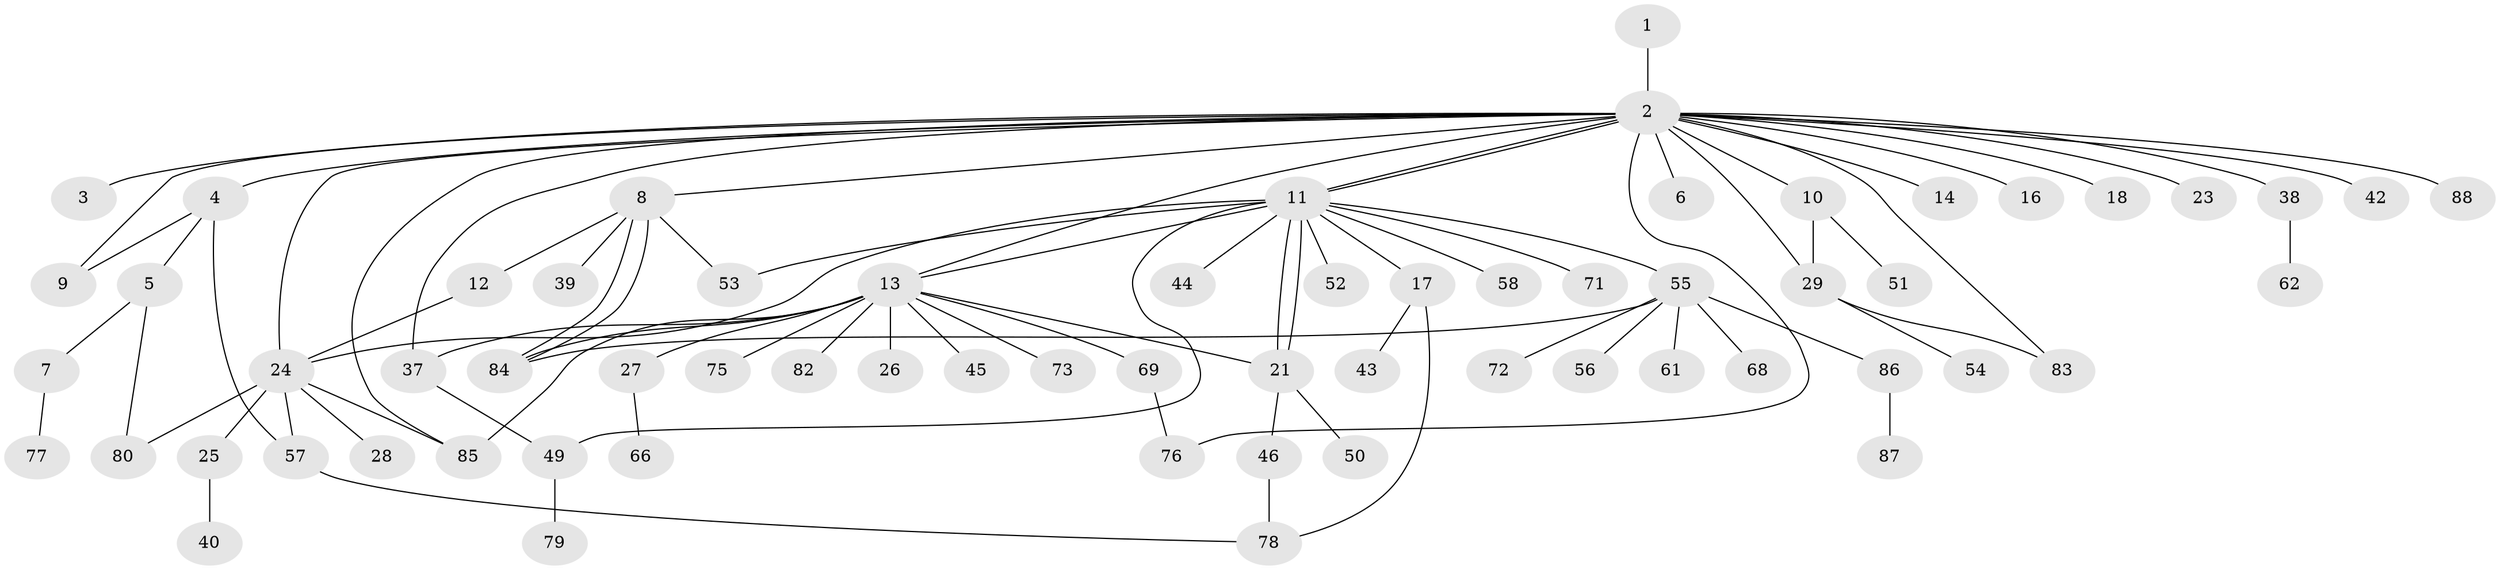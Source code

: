 // original degree distribution, {1: 0.46808510638297873, 23: 0.010638297872340425, 4: 0.031914893617021274, 3: 0.1595744680851064, 2: 0.2553191489361702, 6: 0.010638297872340425, 13: 0.010638297872340425, 9: 0.02127659574468085, 11: 0.010638297872340425, 5: 0.010638297872340425, 7: 0.010638297872340425}
// Generated by graph-tools (version 1.1) at 2025/18/03/04/25 18:18:22]
// undirected, 65 vertices, 86 edges
graph export_dot {
graph [start="1"]
  node [color=gray90,style=filled];
  1;
  2;
  3;
  4;
  5;
  6;
  7;
  8 [super="+47"];
  9;
  10;
  11 [super="+20+90"];
  12 [super="+70"];
  13 [super="+60+34+65+22+15"];
  14;
  16 [super="+35"];
  17;
  18 [super="+81"];
  21 [super="+30"];
  23;
  24 [super="+32+41"];
  25;
  26;
  27;
  28;
  29 [super="+48"];
  37 [super="+89"];
  38;
  39;
  40;
  42;
  43;
  44;
  45;
  46;
  49;
  50;
  51;
  52;
  53 [super="+94+92"];
  54;
  55;
  56;
  57;
  58;
  61;
  62;
  66;
  68;
  69 [super="+74"];
  71;
  72;
  73;
  75;
  76;
  77;
  78;
  79;
  80;
  82;
  83;
  84;
  85 [super="+91"];
  86;
  87;
  88;
  1 -- 2;
  2 -- 3;
  2 -- 4;
  2 -- 6;
  2 -- 8;
  2 -- 9;
  2 -- 10;
  2 -- 11;
  2 -- 11;
  2 -- 13;
  2 -- 14;
  2 -- 16;
  2 -- 18;
  2 -- 23;
  2 -- 24;
  2 -- 38;
  2 -- 42;
  2 -- 76;
  2 -- 83;
  2 -- 88;
  2 -- 37;
  2 -- 29;
  2 -- 85;
  4 -- 5;
  4 -- 9;
  4 -- 57;
  5 -- 7;
  5 -- 80;
  7 -- 77;
  8 -- 12;
  8 -- 39;
  8 -- 84;
  8 -- 84;
  8 -- 53;
  10 -- 29;
  10 -- 51;
  11 -- 17;
  11 -- 21;
  11 -- 21;
  11 -- 24;
  11 -- 44;
  11 -- 52;
  11 -- 55;
  11 -- 58;
  11 -- 53;
  11 -- 71;
  11 -- 49;
  11 -- 13;
  12 -- 24;
  13 -- 45;
  13 -- 75;
  13 -- 82;
  13 -- 69;
  13 -- 27;
  13 -- 37;
  13 -- 73;
  13 -- 84;
  13 -- 85;
  13 -- 21;
  13 -- 26;
  17 -- 43;
  17 -- 78;
  21 -- 46;
  21 -- 50;
  24 -- 25;
  24 -- 28;
  24 -- 80;
  24 -- 85;
  24 -- 57;
  25 -- 40;
  27 -- 66;
  29 -- 83;
  29 -- 54;
  37 -- 49;
  38 -- 62;
  46 -- 78;
  49 -- 79;
  55 -- 56;
  55 -- 61;
  55 -- 68;
  55 -- 72;
  55 -- 84;
  55 -- 86;
  57 -- 78;
  69 -- 76;
  86 -- 87;
}
